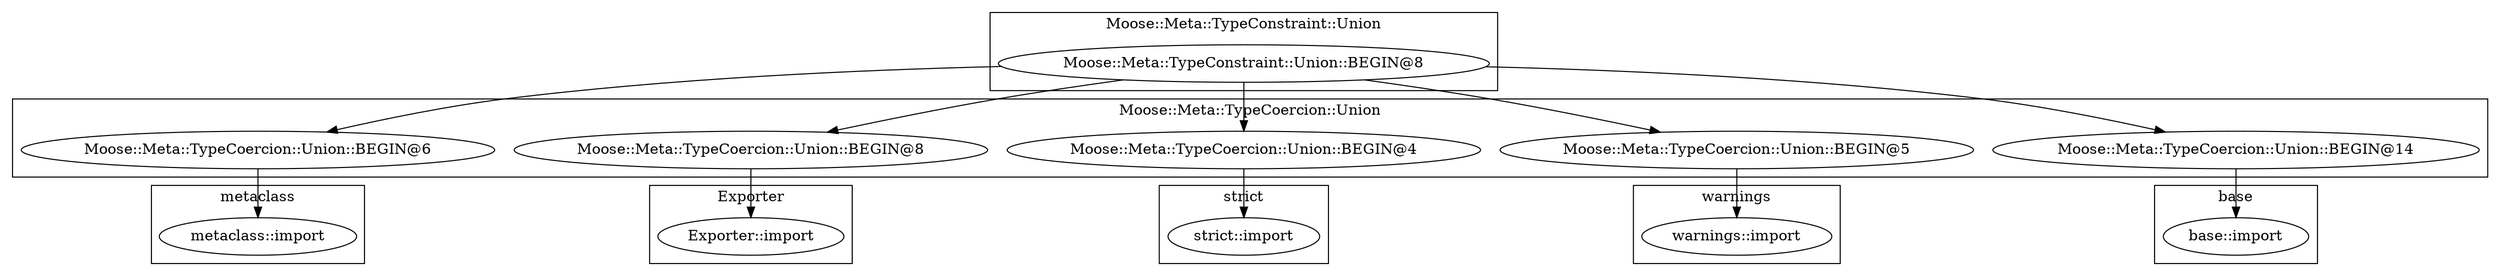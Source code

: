 digraph {
graph [overlap=false]
subgraph cluster_warnings {
	label="warnings";
	"warnings::import";
}
subgraph cluster_base {
	label="base";
	"base::import";
}
subgraph cluster_strict {
	label="strict";
	"strict::import";
}
subgraph cluster_Moose_Meta_TypeCoercion_Union {
	label="Moose::Meta::TypeCoercion::Union";
	"Moose::Meta::TypeCoercion::Union::BEGIN@6";
	"Moose::Meta::TypeCoercion::Union::BEGIN@8";
	"Moose::Meta::TypeCoercion::Union::BEGIN@4";
	"Moose::Meta::TypeCoercion::Union::BEGIN@5";
	"Moose::Meta::TypeCoercion::Union::BEGIN@14";
}
subgraph cluster_Exporter {
	label="Exporter";
	"Exporter::import";
}
subgraph cluster_metaclass {
	label="metaclass";
	"metaclass::import";
}
subgraph cluster_Moose_Meta_TypeConstraint_Union {
	label="Moose::Meta::TypeConstraint::Union";
	"Moose::Meta::TypeConstraint::Union::BEGIN@8";
}
"Moose::Meta::TypeCoercion::Union::BEGIN@8" -> "Exporter::import";
"Moose::Meta::TypeConstraint::Union::BEGIN@8" -> "Moose::Meta::TypeCoercion::Union::BEGIN@4";
"Moose::Meta::TypeCoercion::Union::BEGIN@6" -> "metaclass::import";
"Moose::Meta::TypeConstraint::Union::BEGIN@8" -> "Moose::Meta::TypeCoercion::Union::BEGIN@14";
"Moose::Meta::TypeCoercion::Union::BEGIN@14" -> "base::import";
"Moose::Meta::TypeCoercion::Union::BEGIN@5" -> "warnings::import";
"Moose::Meta::TypeConstraint::Union::BEGIN@8" -> "Moose::Meta::TypeCoercion::Union::BEGIN@8";
"Moose::Meta::TypeCoercion::Union::BEGIN@4" -> "strict::import";
"Moose::Meta::TypeConstraint::Union::BEGIN@8" -> "Moose::Meta::TypeCoercion::Union::BEGIN@5";
"Moose::Meta::TypeConstraint::Union::BEGIN@8" -> "Moose::Meta::TypeCoercion::Union::BEGIN@6";
}
